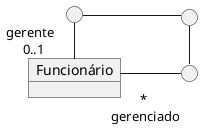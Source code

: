 @startuml mod05ima09
skinparam linetype ortho
object "Funcionário" as fu 
circle " " as p1
circle " " as p2
circle " " as p3
left to right direction

fu "gerente \n 0..1"-left- p1
p1 -down- p2
p2 -right- p3
p3 -up-" * \n gerenciado" fu
@enduml